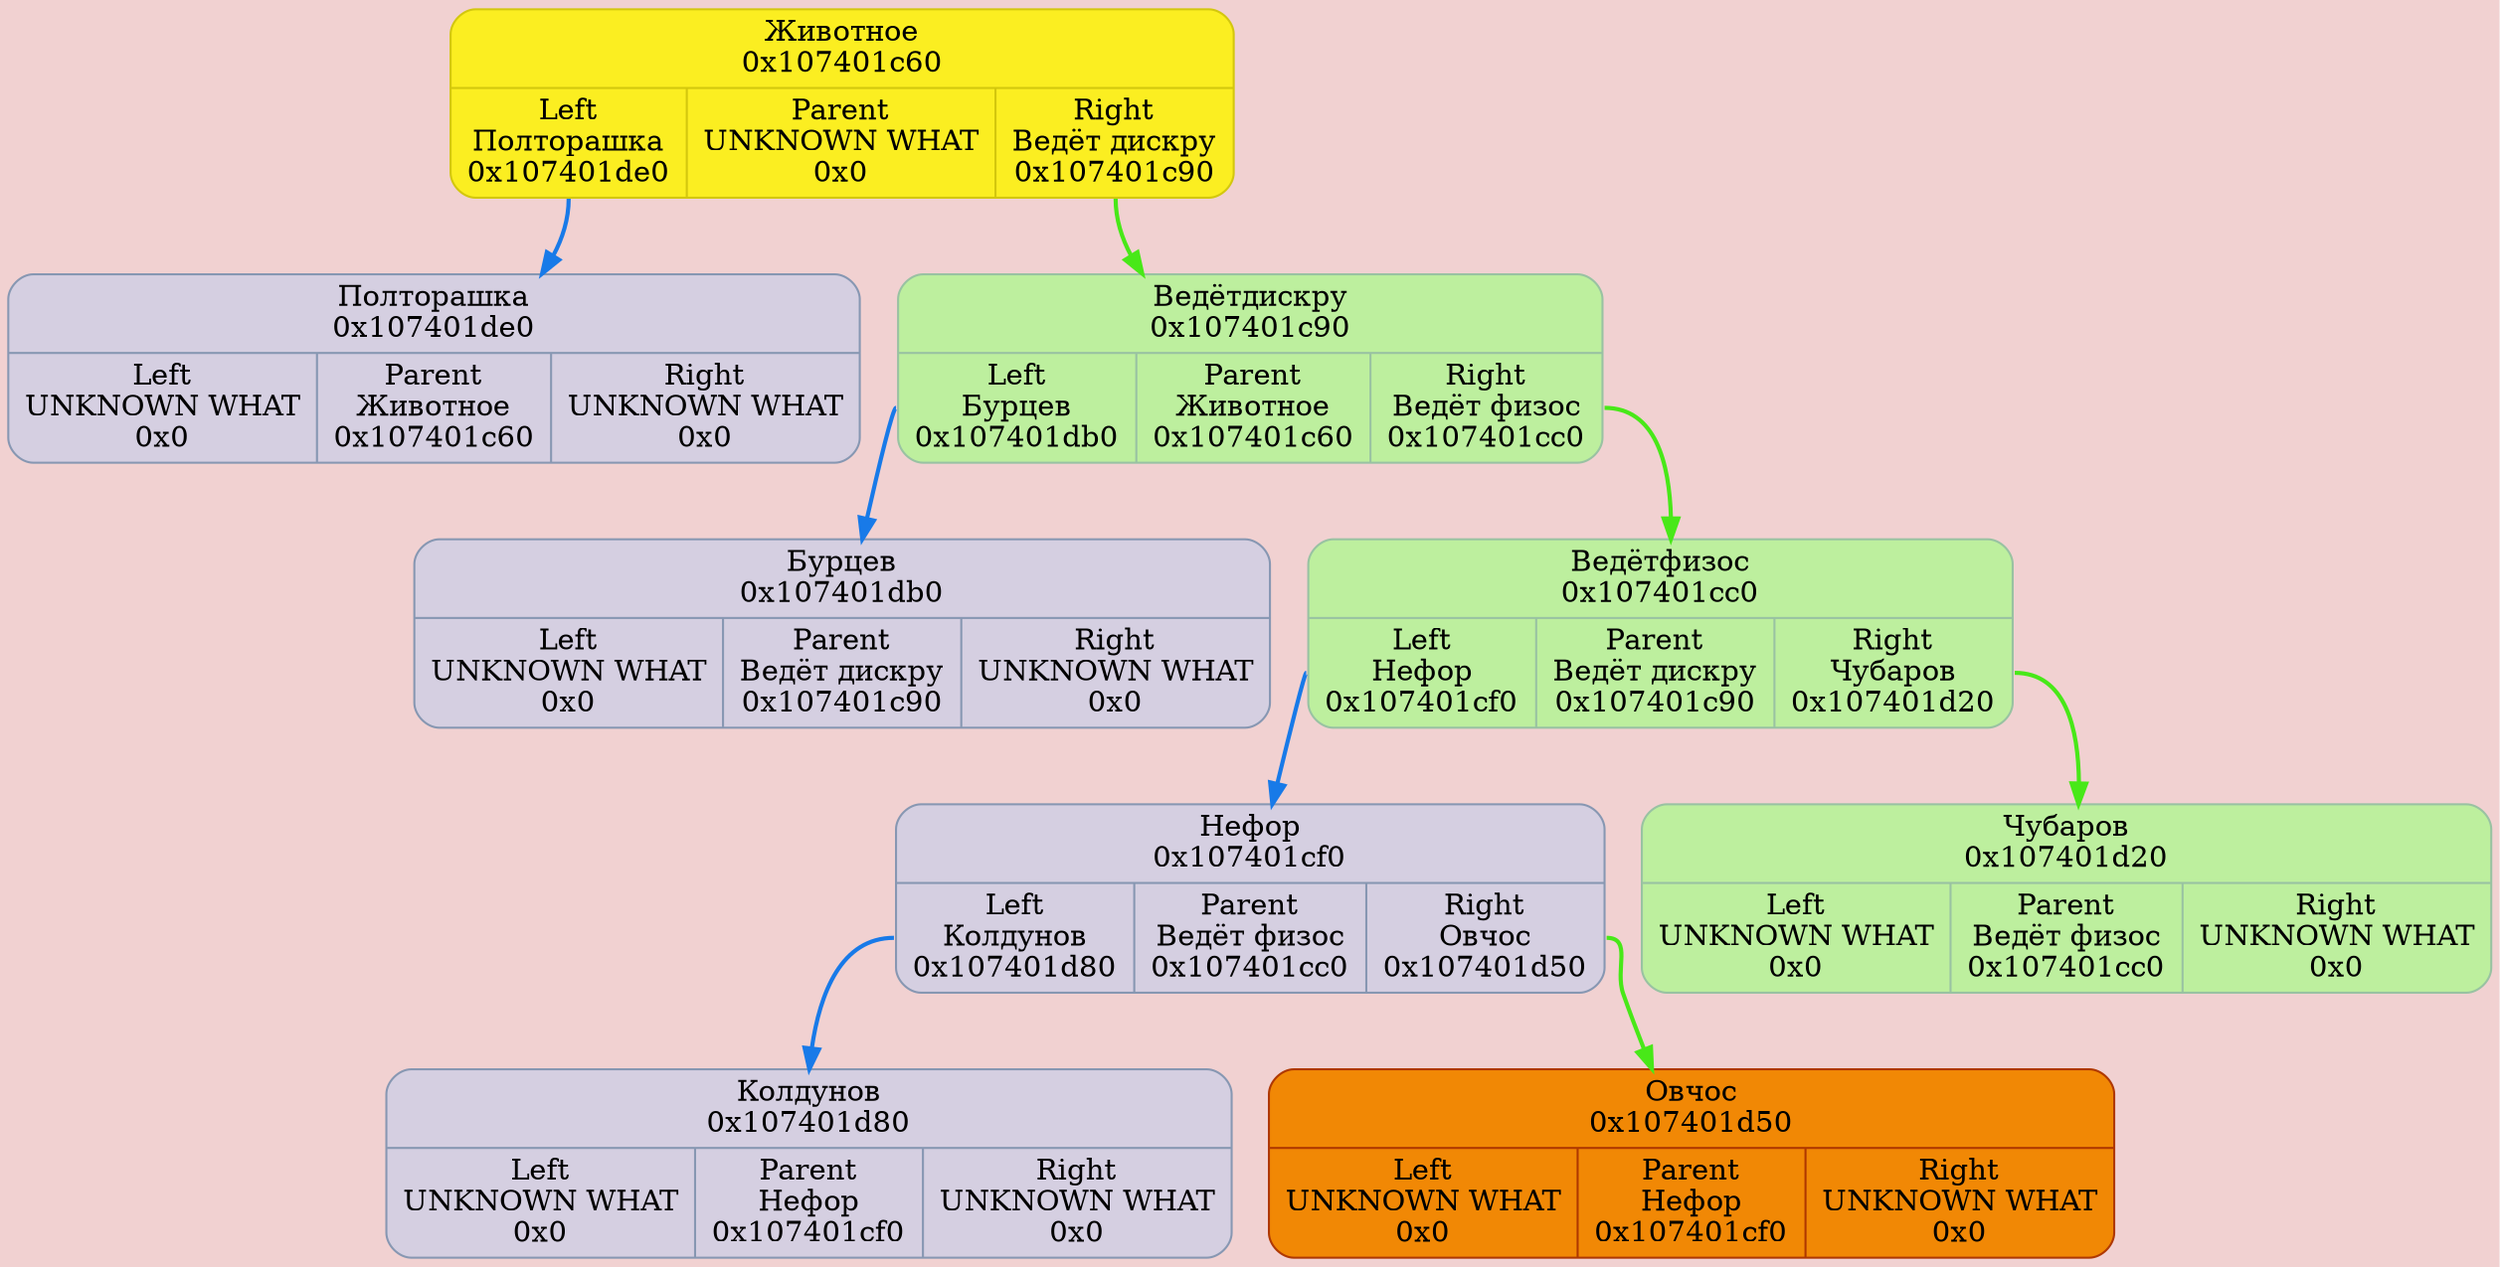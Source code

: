 digraph {
	fontname = "UbuntuMono";
	bgcolor = "#F1D1D1";

	node0x107401c60 [ shape = Mrecord; style = filled; fillcolor = "#FBEE21"; color = "#D3C70D"; fontcolor = "#000000";label = " { Животное\n0x107401c60 | { <left> Left\nПолторашка\n0x107401de0 | Parent\nUNKNOWN WHAT\n0x0 | <right> Right\nВедёт дискру\n0x107401c90 } } ";  ];
	node0x107401c60:<left> -> node0x107401de0 [ style = "bold"; color = "#187AE8" ];
	node0x107401de0 [ shape = Mrecord; style = filled; fillcolor = "#D5CFE1"; color = "#8797b2"; fontcolor = "#000000";label = " { Полторашка\n0x107401de0 | { <left> Left\nUNKNOWN WHAT\n0x0 | Parent\nЖивотное\n0x107401c60 | <right> Right\nUNKNOWN WHAT\n0x0 } } ";  ];
	node0x107401c60:<right> -> node0x107401c90 [ style = "bold"; color = "#48E818" ];
	node0x107401c90 [ shape = Mrecord; style = filled; fillcolor = "#D5CFE1"; color = "#8797b2"; fontcolor = "#000000";label = " { Ведёт дискру\n0x107401c90 | { <left> Left\nБурцев\n0x107401db0 | Parent\nЖивотное\n0x107401c60 | <right> Right\nВедёт физос\n0x107401cc0 } } ";  ];
	node0x107401c90:<left> -> node0x107401db0 [ style = "bold"; color = "#187AE8" ];
	node0x107401db0 [ shape = Mrecord; style = filled; fillcolor = "#D5CFE1"; color = "#8797b2"; fontcolor = "#000000";label = " { Бурцев\n0x107401db0 | { <left> Left\nUNKNOWN WHAT\n0x0 | Parent\nВедёт дискру\n0x107401c90 | <right> Right\nUNKNOWN WHAT\n0x0 } } ";  ];
	node0x107401c90:<right> -> node0x107401cc0 [ style = "bold"; color = "#48E818" ];
	node0x107401cc0 [ shape = Mrecord; style = filled; fillcolor = "#D5CFE1"; color = "#8797b2"; fontcolor = "#000000";label = " { Ведёт физос\n0x107401cc0 | { <left> Left\nНефор\n0x107401cf0 | Parent\nВедёт дискру\n0x107401c90 | <right> Right\nЧубаров\n0x107401d20 } } ";  ];
	node0x107401cc0:<left> -> node0x107401cf0 [ style = "bold"; color = "#187AE8" ];
	node0x107401cf0 [ shape = Mrecord; style = filled; fillcolor = "#D5CFE1"; color = "#8797b2"; fontcolor = "#000000";label = " { Нефор\n0x107401cf0 | { <left> Left\nКолдунов\n0x107401d80 | Parent\nВедёт физос\n0x107401cc0 | <right> Right\nОвчос\n0x107401d50 } } ";  ];
	node0x107401cf0:<left> -> node0x107401d80 [ style = "bold"; color = "#187AE8" ];
	node0x107401d80 [ shape = Mrecord; style = filled; fillcolor = "#D5CFE1"; color = "#8797b2"; fontcolor = "#000000";label = " { Колдунов\n0x107401d80 | { <left> Left\nUNKNOWN WHAT\n0x0 | Parent\nНефор\n0x107401cf0 | <right> Right\nUNKNOWN WHAT\n0x0 } } ";  ];
	node0x107401cf0:<right> -> node0x107401d50 [ style = "bold"; color = "#48E818" ];
	node0x107401d50 [ shape = Mrecord; style = filled; fillcolor = "#D5CFE1"; color = "#8797b2"; fontcolor = "#000000";label = " { Овчос\n0x107401d50 | { <left> Left\nUNKNOWN WHAT\n0x0 | Parent\nНефор\n0x107401cf0 | <right> Right\nUNKNOWN WHAT\n0x0 } } ";  ];
	node0x107401d50 [ shape = Mrecord; style = filled; fillcolor = "#BDEF9E"; color = "#99c2a2"; fontcolor = "#000000";label = " { Овчос\n0x107401d50 | { <left> Left\nUNKNOWN WHAT\n0x0 | Parent\nНефор\n0x107401cf0 | <right> Right\nUNKNOWN WHAT\n0x0 } } ";  ];
	node0x107401d50 [ shape = Mrecord; style = filled; fillcolor = "#F18805"; color = "#AF3800"; fontcolor = "#000000";label = " { Овчос\n0x107401d50 | { <left> Left\nUNKNOWN WHAT\n0x0 | Parent\nНефор\n0x107401cf0 | <right> Right\nUNKNOWN WHAT\n0x0 } } ";  ];
	node0x107401cc0:<right> -> node0x107401d20 [ style = "bold"; color = "#48E818" ];
	node0x107401d20 [ shape = Mrecord; style = filled; fillcolor = "#D5CFE1"; color = "#8797b2"; fontcolor = "#000000";label = " { Чубаров\n0x107401d20 | { <left> Left\nUNKNOWN WHAT\n0x0 | Parent\nВедёт физос\n0x107401cc0 | <right> Right\nUNKNOWN WHAT\n0x0 } } ";  ];
	node0x107401d20 [ shape = Mrecord; style = filled; fillcolor = "#BDEF9E"; color = "#99c2a2"; fontcolor = "#000000";label = " { Чубаров\n0x107401d20 | { <left> Left\nUNKNOWN WHAT\n0x0 | Parent\nВедёт физос\n0x107401cc0 | <right> Right\nUNKNOWN WHAT\n0x0 } } ";  ];
	node0x107401cc0 [ shape = Mrecord; style = filled; fillcolor = "#BDEF9E"; color = "#99c2a2"; fontcolor = "#000000";label = " { Ведёт физос\n0x107401cc0 | { <left> Left\nНефор\n0x107401cf0 | Parent\nВедёт дискру\n0x107401c90 | <right> Right\nЧубаров\n0x107401d20 } } ";  ];
	node0x107401c90 [ shape = Mrecord; style = filled; fillcolor = "#BDEF9E"; color = "#99c2a2"; fontcolor = "#000000";label = " { Ведёт дискру\n0x107401c90 | { <left> Left\nБурцев\n0x107401db0 | Parent\nЖивотное\n0x107401c60 | <right> Right\nВедёт физос\n0x107401cc0 } } ";  ];
}
